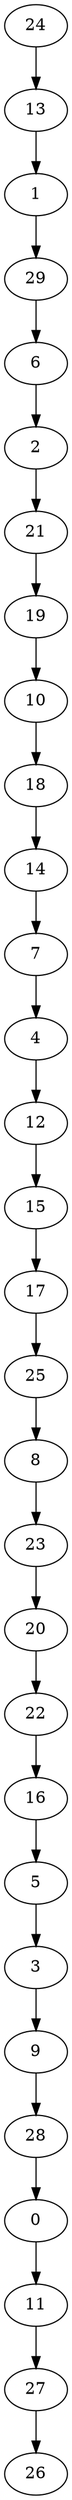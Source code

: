 digraph {
	0 [label = 0]
	1 [label = 1]
	2 [label = 2]
	3 [label = 3]
	4 [label = 4]
	5 [label = 5]
	6 [label = 6]
	7 [label = 7]
	8 [label = 8]
	9 [label = 9]
	10 [label = 10]
	11 [label = 11]
	12 [label = 12]
	13 [label = 13]
	14 [label = 14]
	15 [label = 15]
	16 [label = 16]
	17 [label = 17]
	18 [label = 18]
	19 [label = 19]
	20 [label = 20]
	21 [label = 21]
	22 [label = 22]
	23 [label = 23]
	24 [label = 24]
	25 [label = 25]
	26 [label = 26]
	27 [label = 27]
	28 [label = 28]
	29 [label = 29]
	24->13;
	13->1;
	1->29;
	29->6;
	6->2;
	2->21;
	21->19;
	19->10;
	10->18;
	18->14;
	14->7;
	7->4;
	4->12;
	12->15;
	15->17;
	17->25;
	25->8;
	8->23;
	23->20;
	20->22;
	22->16;
	16->5;
	5->3;
	3->9;
	9->28;
	28->0;
	0->11;
	11->27;
	27->26;
}